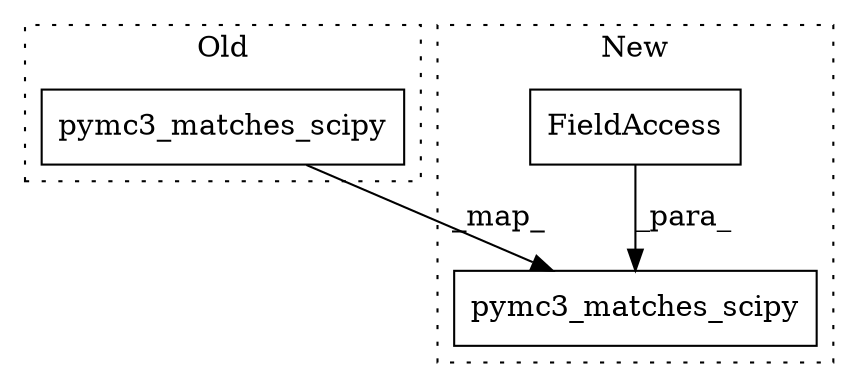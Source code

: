 digraph G {
subgraph cluster0 {
1 [label="pymc3_matches_scipy" a="32" s="13014,13188" l="20,1" shape="box"];
label = "Old";
style="dotted";
}
subgraph cluster1 {
2 [label="pymc3_matches_scipy" a="32" s="13308,13384" l="20,1" shape="box"];
3 [label="FieldAccess" a="22" s="13376" l="8" shape="box"];
label = "New";
style="dotted";
}
1 -> 2 [label="_map_"];
3 -> 2 [label="_para_"];
}